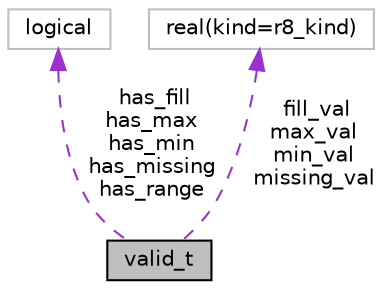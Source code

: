 digraph "valid_t"
{
 // INTERACTIVE_SVG=YES
 // LATEX_PDF_SIZE
  edge [fontname="Helvetica",fontsize="10",labelfontname="Helvetica",labelfontsize="10"];
  node [fontname="Helvetica",fontsize="10",shape=record];
  Node1 [label="valid_t",height=0.2,width=0.4,color="black", fillcolor="grey75", style="filled", fontcolor="black",tooltip="Range type for a netcdf variable."];
  Node2 -> Node1 [dir="back",color="darkorchid3",fontsize="10",style="dashed",label=" has_fill\nhas_max\nhas_min\nhas_missing\nhas_range" ,fontname="Helvetica"];
  Node2 [label="logical",height=0.2,width=0.4,color="grey75", fillcolor="white", style="filled",tooltip=" "];
  Node3 -> Node1 [dir="back",color="darkorchid3",fontsize="10",style="dashed",label=" fill_val\nmax_val\nmin_val\nmissing_val" ,fontname="Helvetica"];
  Node3 [label="real(kind=r8_kind)",height=0.2,width=0.4,color="grey75", fillcolor="white", style="filled",tooltip=" "];
}
